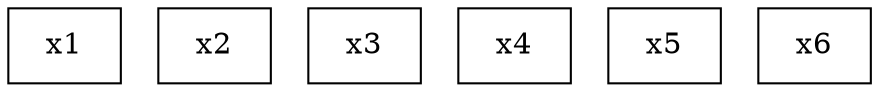 digraph {
"x1" [ shape=box];
"x2" [ shape=box];
"x3" [ shape=box];
"x4" [ shape=box];
"x5" [ shape=box];
"x6" [ shape=box];
}
